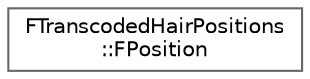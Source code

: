digraph "Graphical Class Hierarchy"
{
 // INTERACTIVE_SVG=YES
 // LATEX_PDF_SIZE
  bgcolor="transparent";
  edge [fontname=Helvetica,fontsize=10,labelfontname=Helvetica,labelfontsize=10];
  node [fontname=Helvetica,fontsize=10,shape=box,height=0.2,width=0.4];
  rankdir="LR";
  Node0 [id="Node000000",label="FTranscodedHairPositions\l::FPosition",height=0.2,width=0.4,color="grey40", fillcolor="white", style="filled",URL="$da/dfc/structFTranscodedHairPositions_1_1FPosition.html",tooltip=" "];
}
